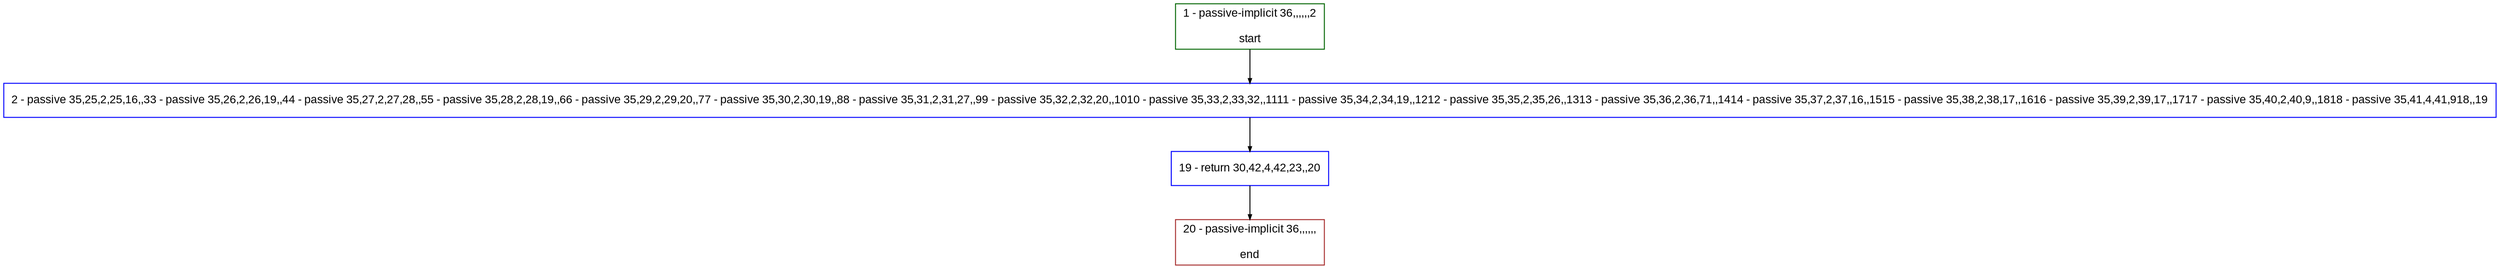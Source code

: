 digraph "" {
  graph [pack="true", label="", fontsize="12", packmode="clust", fontname="Arial", fillcolor="#FFFFCC", bgcolor="white", style="rounded,filled", compound="true"];
  node [node_initialized="no", label="", color="grey", fontsize="12", fillcolor="white", fontname="Arial", style="filled", shape="rectangle", compound="true", fixedsize="false"];
  edge [fontcolor="black", arrowhead="normal", arrowtail="none", arrowsize="0.5", ltail="", label="", color="black", fontsize="12", lhead="", fontname="Arial", dir="forward", compound="true"];
  __N1 [label="2 - passive 35,25,2,25,16,,33 - passive 35,26,2,26,19,,44 - passive 35,27,2,27,28,,55 - passive 35,28,2,28,19,,66 - passive 35,29,2,29,20,,77 - passive 35,30,2,30,19,,88 - passive 35,31,2,31,27,,99 - passive 35,32,2,32,20,,1010 - passive 35,33,2,33,32,,1111 - passive 35,34,2,34,19,,1212 - passive 35,35,2,35,26,,1313 - passive 35,36,2,36,71,,1414 - passive 35,37,2,37,16,,1515 - passive 35,38,2,38,17,,1616 - passive 35,39,2,39,17,,1717 - passive 35,40,2,40,9,,1818 - passive 35,41,4,41,918,,19", color="#0000ff", fillcolor="#ffffff", style="filled", shape="box"];
  __N2 [label="1 - passive-implicit 36,,,,,,2\n\nstart", color="#006400", fillcolor="#ffffff", style="filled", shape="box"];
  __N3 [label="19 - return 30,42,4,42,23,,20", color="#0000ff", fillcolor="#ffffff", style="filled", shape="box"];
  __N4 [label="20 - passive-implicit 36,,,,,,\n\nend", color="#a52a2a", fillcolor="#ffffff", style="filled", shape="box"];
  __N2 -> __N1 [arrowhead="normal", arrowtail="none", color="#000000", label="", dir="forward"];
  __N1 -> __N3 [arrowhead="normal", arrowtail="none", color="#000000", label="", dir="forward"];
  __N3 -> __N4 [arrowhead="normal", arrowtail="none", color="#000000", label="", dir="forward"];
}
